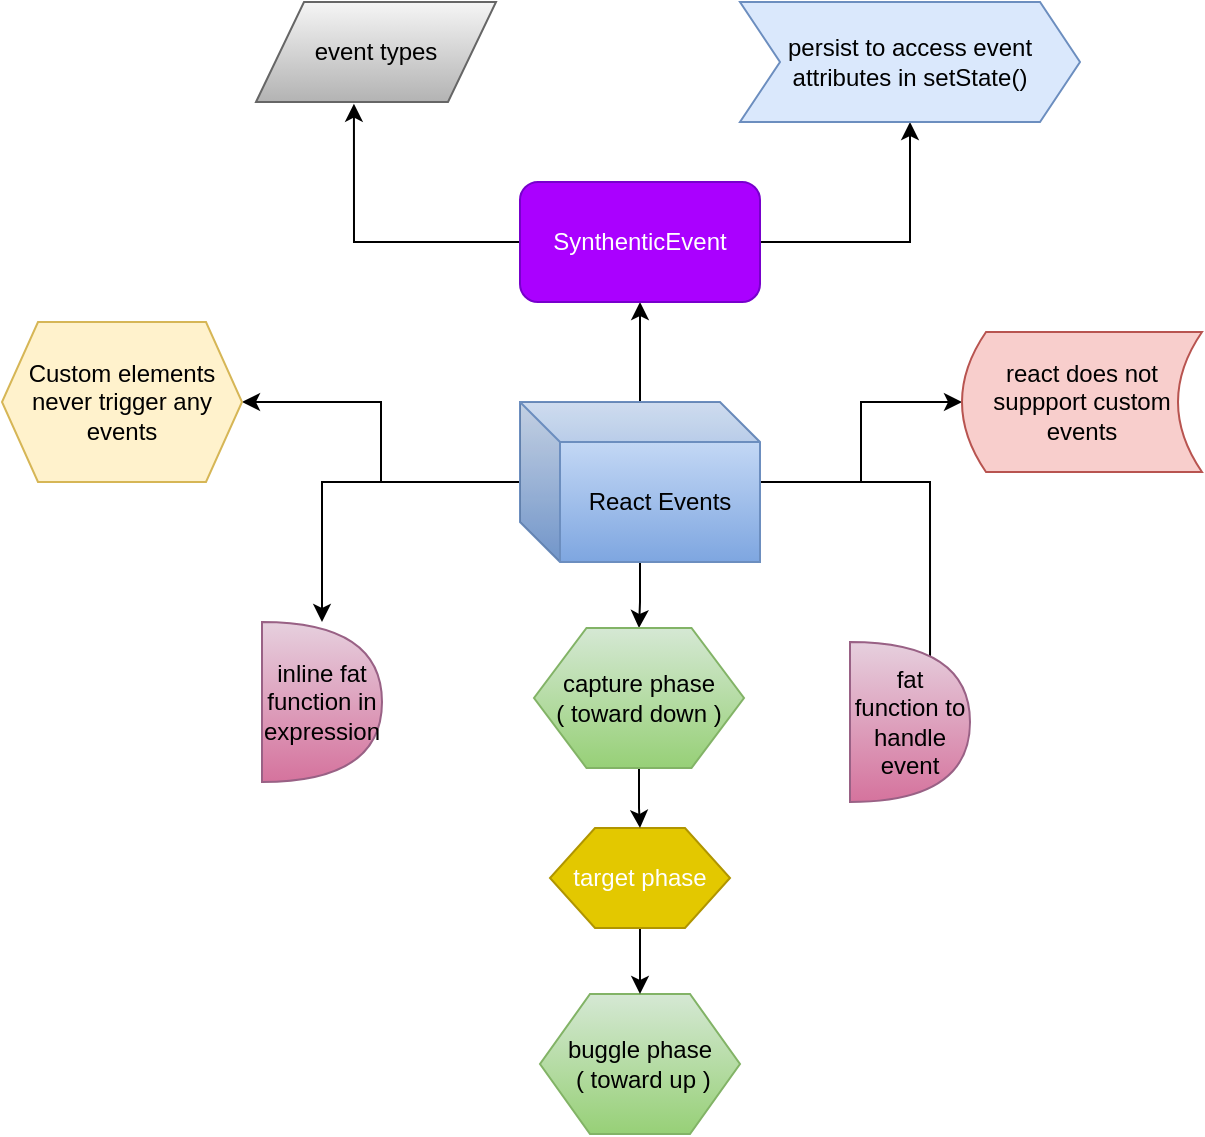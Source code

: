 <mxfile version="11.3.0" type="device" pages="1"><diagram id="RcSPOMLMJCC9b6mvgTLu" name="Page-1"><mxGraphModel dx="838" dy="480" grid="1" gridSize="10" guides="1" tooltips="1" connect="1" arrows="1" fold="1" page="1" pageScale="1" pageWidth="850" pageHeight="1100" math="0" shadow="0"><root><mxCell id="0"/><mxCell id="1" parent="0"/><mxCell id="DEs1_ShgZeRCLqZ3H8ws-5" style="edgeStyle=orthogonalEdgeStyle;rounded=0;orthogonalLoop=1;jettySize=auto;html=1;entryX=0.5;entryY=1;entryDx=0;entryDy=0;" edge="1" parent="1" source="DEs1_ShgZeRCLqZ3H8ws-1" target="DEs1_ShgZeRCLqZ3H8ws-2"><mxGeometry relative="1" as="geometry"/></mxCell><mxCell id="DEs1_ShgZeRCLqZ3H8ws-9" style="edgeStyle=orthogonalEdgeStyle;rounded=0;orthogonalLoop=1;jettySize=auto;html=1;" edge="1" parent="1" source="DEs1_ShgZeRCLqZ3H8ws-1" target="DEs1_ShgZeRCLqZ3H8ws-8"><mxGeometry relative="1" as="geometry"/></mxCell><mxCell id="DEs1_ShgZeRCLqZ3H8ws-12" style="edgeStyle=orthogonalEdgeStyle;rounded=0;orthogonalLoop=1;jettySize=auto;html=1;" edge="1" parent="1" source="DEs1_ShgZeRCLqZ3H8ws-1" target="DEs1_ShgZeRCLqZ3H8ws-10"><mxGeometry relative="1" as="geometry"/></mxCell><mxCell id="DEs1_ShgZeRCLqZ3H8ws-13" style="edgeStyle=orthogonalEdgeStyle;rounded=0;orthogonalLoop=1;jettySize=auto;html=1;entryX=0.667;entryY=0.25;entryDx=0;entryDy=0;entryPerimeter=0;" edge="1" parent="1" source="DEs1_ShgZeRCLqZ3H8ws-1" target="DEs1_ShgZeRCLqZ3H8ws-11"><mxGeometry relative="1" as="geometry"/></mxCell><mxCell id="DEs1_ShgZeRCLqZ3H8ws-21" style="edgeStyle=orthogonalEdgeStyle;rounded=0;orthogonalLoop=1;jettySize=auto;html=1;entryX=1;entryY=0.5;entryDx=0;entryDy=0;" edge="1" parent="1" source="DEs1_ShgZeRCLqZ3H8ws-1" target="DEs1_ShgZeRCLqZ3H8ws-20"><mxGeometry relative="1" as="geometry"/></mxCell><mxCell id="DEs1_ShgZeRCLqZ3H8ws-24" style="edgeStyle=orthogonalEdgeStyle;rounded=0;orthogonalLoop=1;jettySize=auto;html=1;entryX=0.5;entryY=0;entryDx=0;entryDy=0;" edge="1" parent="1" source="DEs1_ShgZeRCLqZ3H8ws-1" target="DEs1_ShgZeRCLqZ3H8ws-22"><mxGeometry relative="1" as="geometry"/></mxCell><mxCell id="DEs1_ShgZeRCLqZ3H8ws-1" value="React Events" style="shape=cube;whiteSpace=wrap;html=1;boundedLbl=1;backgroundOutline=1;darkOpacity=0.05;darkOpacity2=0.1;gradientColor=#7ea6e0;fillColor=#dae8fc;strokeColor=#6c8ebf;" vertex="1" parent="1"><mxGeometry x="329" y="250" width="120" height="80" as="geometry"/></mxCell><mxCell id="DEs1_ShgZeRCLqZ3H8ws-4" style="edgeStyle=orthogonalEdgeStyle;rounded=0;orthogonalLoop=1;jettySize=auto;html=1;exitX=1;exitY=0.5;exitDx=0;exitDy=0;" edge="1" parent="1" source="DEs1_ShgZeRCLqZ3H8ws-2" target="DEs1_ShgZeRCLqZ3H8ws-3"><mxGeometry relative="1" as="geometry"/></mxCell><mxCell id="DEs1_ShgZeRCLqZ3H8ws-7" style="edgeStyle=orthogonalEdgeStyle;rounded=0;orthogonalLoop=1;jettySize=auto;html=1;entryX=0.408;entryY=1.017;entryDx=0;entryDy=0;entryPerimeter=0;" edge="1" parent="1" source="DEs1_ShgZeRCLqZ3H8ws-2" target="DEs1_ShgZeRCLqZ3H8ws-6"><mxGeometry relative="1" as="geometry"/></mxCell><mxCell id="DEs1_ShgZeRCLqZ3H8ws-2" value="SynthenticEvent" style="rounded=1;whiteSpace=wrap;html=1;fillColor=#aa00ff;strokeColor=#7700CC;fontColor=#ffffff;" vertex="1" parent="1"><mxGeometry x="329" y="140" width="120" height="60" as="geometry"/></mxCell><mxCell id="DEs1_ShgZeRCLqZ3H8ws-3" value="persist to access event attributes in setState()" style="shape=step;perimeter=stepPerimeter;whiteSpace=wrap;html=1;fixedSize=1;fillColor=#dae8fc;strokeColor=#6c8ebf;" vertex="1" parent="1"><mxGeometry x="439" y="50" width="170" height="60" as="geometry"/></mxCell><mxCell id="DEs1_ShgZeRCLqZ3H8ws-6" value="event types" style="shape=parallelogram;perimeter=parallelogramPerimeter;whiteSpace=wrap;html=1;gradientColor=#b3b3b3;fillColor=#f5f5f5;strokeColor=#666666;" vertex="1" parent="1"><mxGeometry x="197" y="50" width="120" height="50" as="geometry"/></mxCell><mxCell id="DEs1_ShgZeRCLqZ3H8ws-8" value="react does not suppport custom events" style="shape=dataStorage;whiteSpace=wrap;html=1;fillColor=#f8cecc;strokeColor=#b85450;" vertex="1" parent="1"><mxGeometry x="550" y="215" width="120" height="70" as="geometry"/></mxCell><mxCell id="DEs1_ShgZeRCLqZ3H8ws-10" value="inline fat function in expression" style="shape=or;whiteSpace=wrap;html=1;gradientColor=#d5739d;fillColor=#e6d0de;strokeColor=#996185;" vertex="1" parent="1"><mxGeometry x="200" y="360" width="60" height="80" as="geometry"/></mxCell><mxCell id="DEs1_ShgZeRCLqZ3H8ws-11" value="fat function to handle event" style="shape=or;whiteSpace=wrap;html=1;gradientColor=#d5739d;fillColor=#e6d0de;strokeColor=#996185;" vertex="1" parent="1"><mxGeometry x="494" y="370" width="60" height="80" as="geometry"/></mxCell><mxCell id="DEs1_ShgZeRCLqZ3H8ws-14" value="buggle phase&lt;br&gt;&amp;nbsp;( toward up )" style="shape=hexagon;perimeter=hexagonPerimeter2;whiteSpace=wrap;html=1;fillColor=#d5e8d4;strokeColor=#82b366;gradientColor=#97d077;" vertex="1" parent="1"><mxGeometry x="339" y="546" width="100" height="70" as="geometry"/></mxCell><mxCell id="DEs1_ShgZeRCLqZ3H8ws-18" style="edgeStyle=orthogonalEdgeStyle;rounded=0;orthogonalLoop=1;jettySize=auto;html=1;entryX=0.5;entryY=0;entryDx=0;entryDy=0;" edge="1" parent="1" source="DEs1_ShgZeRCLqZ3H8ws-15" target="DEs1_ShgZeRCLqZ3H8ws-14"><mxGeometry relative="1" as="geometry"/></mxCell><mxCell id="DEs1_ShgZeRCLqZ3H8ws-15" value="target phase" style="shape=hexagon;perimeter=hexagonPerimeter2;whiteSpace=wrap;html=1;fillColor=#e3c800;strokeColor=#B09500;fontColor=#ffffff;" vertex="1" parent="1"><mxGeometry x="344" y="463" width="90" height="50" as="geometry"/></mxCell><mxCell id="DEs1_ShgZeRCLqZ3H8ws-20" value="Custom elements never trigger any events" style="shape=hexagon;perimeter=hexagonPerimeter2;whiteSpace=wrap;html=1;fillColor=#fff2cc;strokeColor=#d6b656;size=0.15;" vertex="1" parent="1"><mxGeometry x="70" y="210" width="120" height="80" as="geometry"/></mxCell><mxCell id="DEs1_ShgZeRCLqZ3H8ws-23" style="edgeStyle=orthogonalEdgeStyle;rounded=0;orthogonalLoop=1;jettySize=auto;html=1;" edge="1" parent="1" source="DEs1_ShgZeRCLqZ3H8ws-22" target="DEs1_ShgZeRCLqZ3H8ws-15"><mxGeometry relative="1" as="geometry"/></mxCell><mxCell id="DEs1_ShgZeRCLqZ3H8ws-22" value="capture phase&lt;br&gt;( toward down )" style="shape=hexagon;perimeter=hexagonPerimeter2;whiteSpace=wrap;html=1;fillColor=#d5e8d4;strokeColor=#82b366;gradientColor=#97d077;" vertex="1" parent="1"><mxGeometry x="336" y="363" width="105" height="70" as="geometry"/></mxCell></root></mxGraphModel></diagram></mxfile>